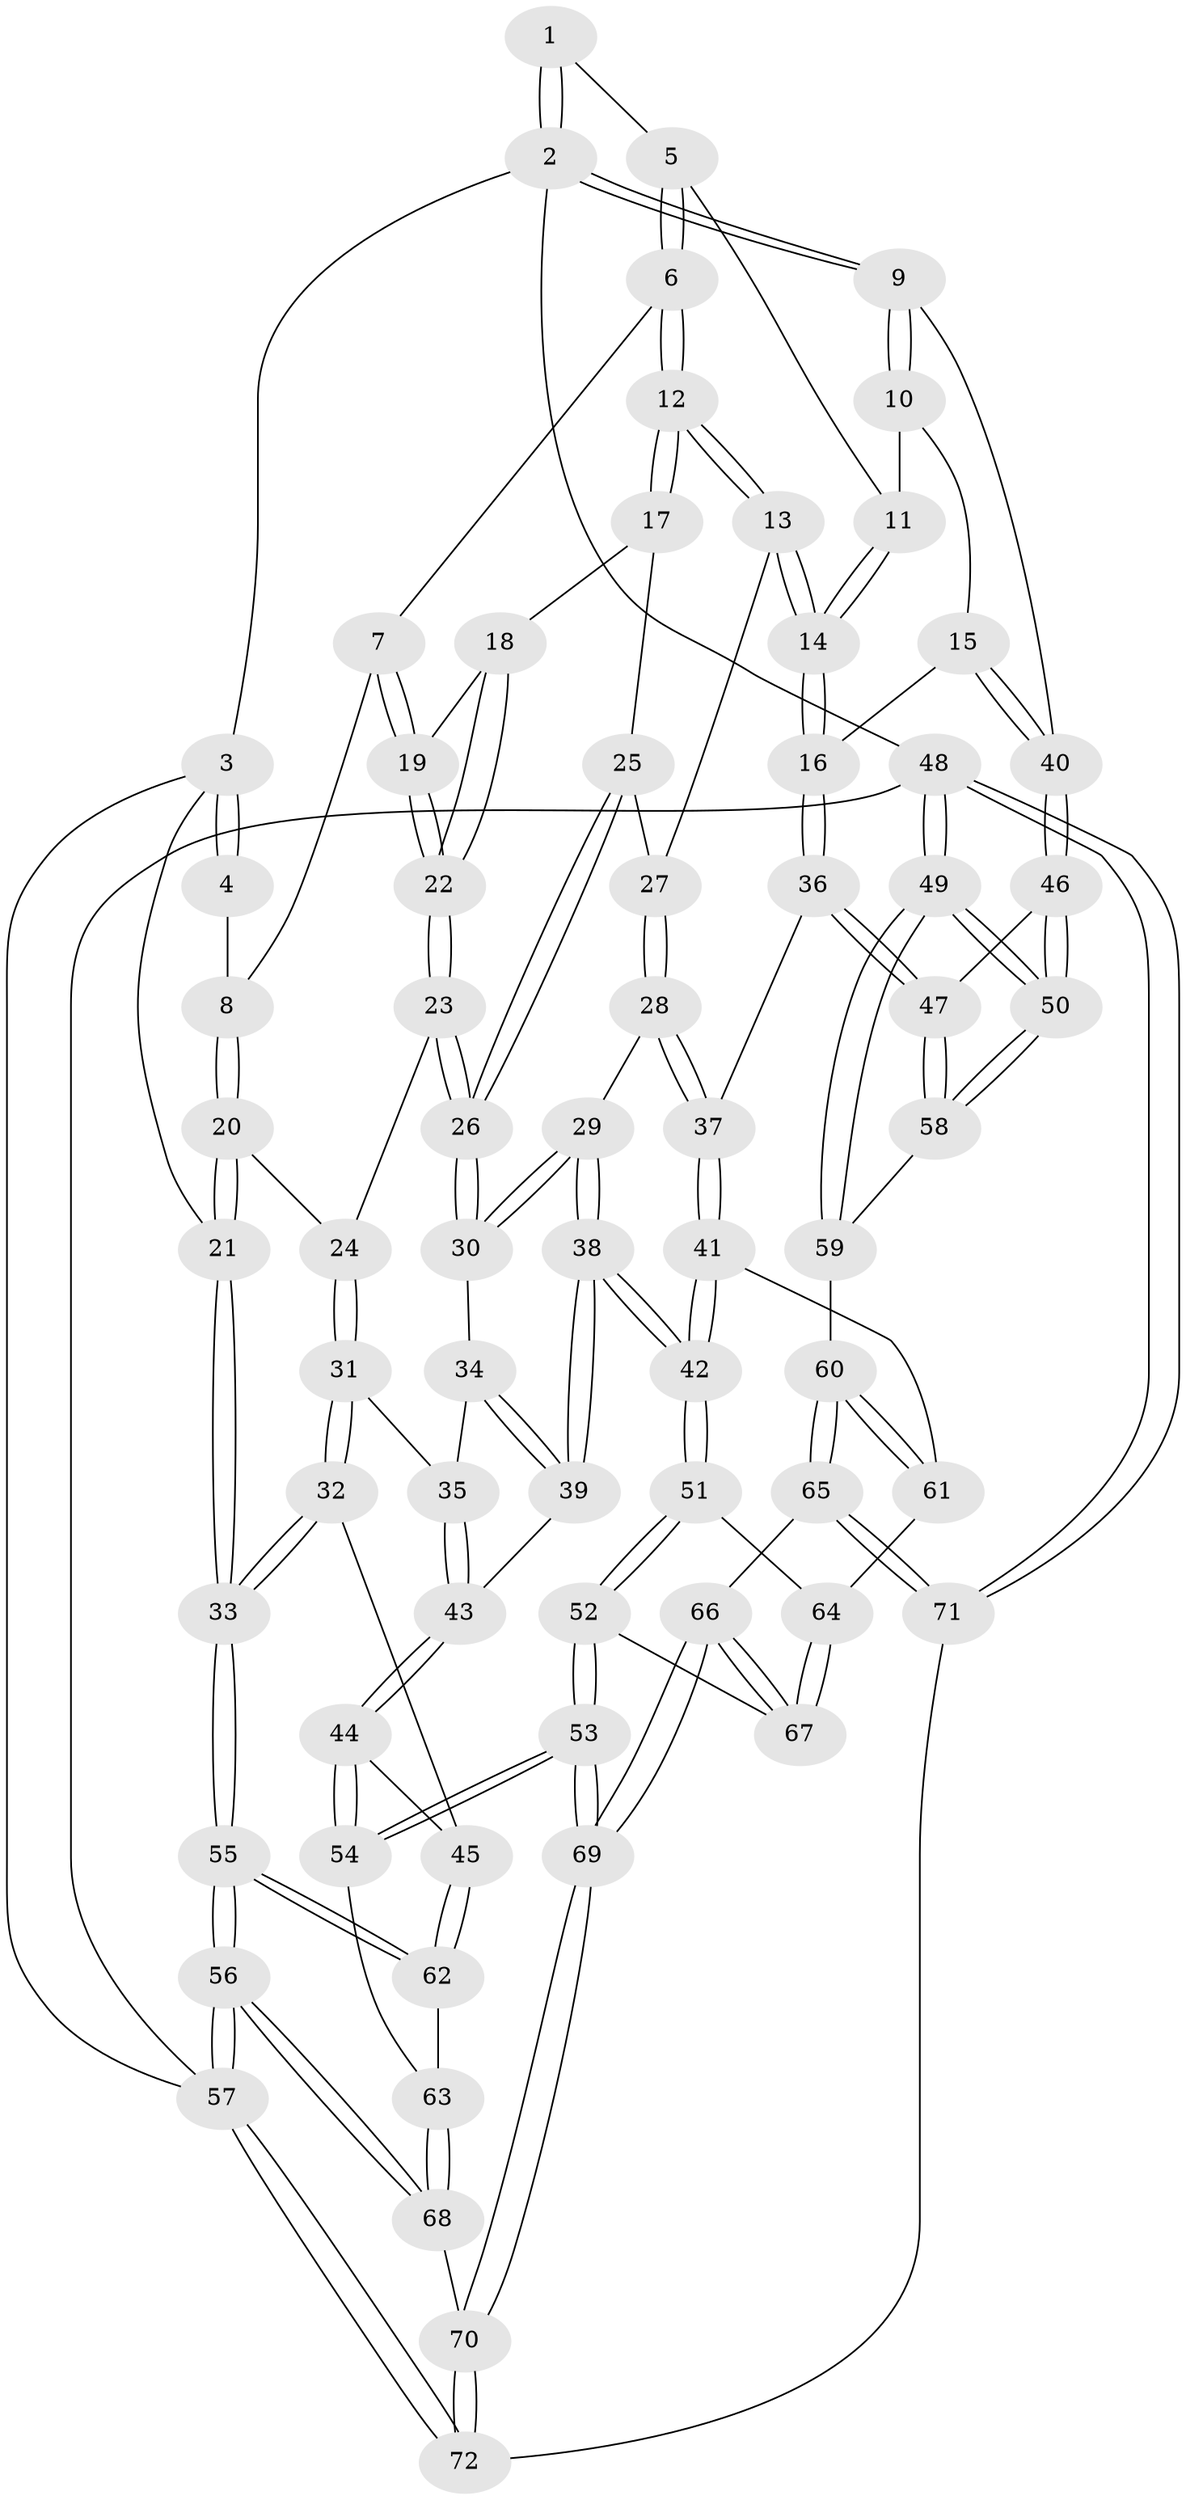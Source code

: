 // Generated by graph-tools (version 1.1) at 2025/01/03/09/25 05:01:39]
// undirected, 72 vertices, 177 edges
graph export_dot {
graph [start="1"]
  node [color=gray90,style=filled];
  1 [pos="+0.7212993738231851+0"];
  2 [pos="+1+0"];
  3 [pos="+0+0"];
  4 [pos="+0.20237298750078792+0"];
  5 [pos="+0.6696435055354307+0"];
  6 [pos="+0.3853385421952336+0.13916714890413995"];
  7 [pos="+0.27013350550333876+0.07586154543147909"];
  8 [pos="+0.25210643263073923+0.06127844332842274"];
  9 [pos="+1+0"];
  10 [pos="+0.8328665593583733+0.1976977227999923"];
  11 [pos="+0.6685652988782878+0.03357312222970007"];
  12 [pos="+0.4902080441618297+0.26552203457511964"];
  13 [pos="+0.5559724316510243+0.3049462472005837"];
  14 [pos="+0.5948483498236167+0.3223487540535531"];
  15 [pos="+0.7619400859067228+0.3525310582707446"];
  16 [pos="+0.6364274673578714+0.39237976885636566"];
  17 [pos="+0.34625939220770907+0.31599639450822464"];
  18 [pos="+0.32434345954233107+0.3086731857215998"];
  19 [pos="+0.2958743912611812+0.2152420086731704"];
  20 [pos="+0.10764798967066994+0.28951201291318046"];
  21 [pos="+0+0.27741517154994927"];
  22 [pos="+0.26521807775681633+0.3303795396664523"];
  23 [pos="+0.21098893500804256+0.3599233192616552"];
  24 [pos="+0.1241048739176332+0.3136149733249698"];
  25 [pos="+0.34386849784127105+0.34658051767570647"];
  26 [pos="+0.251261958040178+0.41347557922832756"];
  27 [pos="+0.3586325176068641+0.3896283418457829"];
  28 [pos="+0.33159616924166213+0.45879872445039865"];
  29 [pos="+0.3059330093873721+0.46329801084316297"];
  30 [pos="+0.2614669733439385+0.43248102520978865"];
  31 [pos="+0.10284398324741731+0.4819662217330914"];
  32 [pos="+0.011638283414916142+0.5576640766554103"];
  33 [pos="+0+0.5360631539283403"];
  34 [pos="+0.2131176481097007+0.47621453182277307"];
  35 [pos="+0.16316170633807156+0.5079315415127009"];
  36 [pos="+0.6251646198323242+0.4485641080170527"];
  37 [pos="+0.5571483432436913+0.5166091066118353"];
  38 [pos="+0.27965156379835726+0.5949516892766679"];
  39 [pos="+0.24242309368458545+0.5893364360088789"];
  40 [pos="+1+0.39582579315272143"];
  41 [pos="+0.5551142747317055+0.521153702130775"];
  42 [pos="+0.3450772484334558+0.6767730528264769"];
  43 [pos="+0.19778828944118856+0.5868131155326378"];
  44 [pos="+0.14230024970087443+0.6267722982116442"];
  45 [pos="+0.08999024976215067+0.6315780485885838"];
  46 [pos="+1+0.5720886660613973"];
  47 [pos="+0.7997597783042698+0.6202850758610665"];
  48 [pos="+1+1"];
  49 [pos="+1+1"];
  50 [pos="+1+0.8603004440330906"];
  51 [pos="+0.3438358027871314+0.6836667156186401"];
  52 [pos="+0.321913996085957+0.7285779781798022"];
  53 [pos="+0.29779100323635516+0.773412714572429"];
  54 [pos="+0.19631599951036965+0.7046100581798501"];
  55 [pos="+0+0.6798031377439769"];
  56 [pos="+0+1"];
  57 [pos="+0+1"];
  58 [pos="+0.7812948118049121+0.730593867407869"];
  59 [pos="+0.7288984169713617+0.8164332425587929"];
  60 [pos="+0.6815627955936033+0.8385896560578213"];
  61 [pos="+0.5758124102131362+0.6861080710011446"];
  62 [pos="+0.07504111067337864+0.7339343037792952"];
  63 [pos="+0.07665605977361607+0.7374778351759128"];
  64 [pos="+0.4931078209551675+0.7539516124030415"];
  65 [pos="+0.6689064681359335+0.8581215374960729"];
  66 [pos="+0.49504297963053456+0.8385534550934431"];
  67 [pos="+0.49187447950231866+0.7976737336814436"];
  68 [pos="+0.07695274361836765+0.7388883421504746"];
  69 [pos="+0.2604425235810922+0.9868860693772089"];
  70 [pos="+0.2374350116375788+1"];
  71 [pos="+0.6228154275613687+1"];
  72 [pos="+0.2210414026336511+1"];
  1 -- 2;
  1 -- 2;
  1 -- 5;
  2 -- 3;
  2 -- 9;
  2 -- 9;
  2 -- 48;
  3 -- 4;
  3 -- 4;
  3 -- 21;
  3 -- 57;
  4 -- 8;
  5 -- 6;
  5 -- 6;
  5 -- 11;
  6 -- 7;
  6 -- 12;
  6 -- 12;
  7 -- 8;
  7 -- 19;
  7 -- 19;
  8 -- 20;
  8 -- 20;
  9 -- 10;
  9 -- 10;
  9 -- 40;
  10 -- 11;
  10 -- 15;
  11 -- 14;
  11 -- 14;
  12 -- 13;
  12 -- 13;
  12 -- 17;
  12 -- 17;
  13 -- 14;
  13 -- 14;
  13 -- 27;
  14 -- 16;
  14 -- 16;
  15 -- 16;
  15 -- 40;
  15 -- 40;
  16 -- 36;
  16 -- 36;
  17 -- 18;
  17 -- 25;
  18 -- 19;
  18 -- 22;
  18 -- 22;
  19 -- 22;
  19 -- 22;
  20 -- 21;
  20 -- 21;
  20 -- 24;
  21 -- 33;
  21 -- 33;
  22 -- 23;
  22 -- 23;
  23 -- 24;
  23 -- 26;
  23 -- 26;
  24 -- 31;
  24 -- 31;
  25 -- 26;
  25 -- 26;
  25 -- 27;
  26 -- 30;
  26 -- 30;
  27 -- 28;
  27 -- 28;
  28 -- 29;
  28 -- 37;
  28 -- 37;
  29 -- 30;
  29 -- 30;
  29 -- 38;
  29 -- 38;
  30 -- 34;
  31 -- 32;
  31 -- 32;
  31 -- 35;
  32 -- 33;
  32 -- 33;
  32 -- 45;
  33 -- 55;
  33 -- 55;
  34 -- 35;
  34 -- 39;
  34 -- 39;
  35 -- 43;
  35 -- 43;
  36 -- 37;
  36 -- 47;
  36 -- 47;
  37 -- 41;
  37 -- 41;
  38 -- 39;
  38 -- 39;
  38 -- 42;
  38 -- 42;
  39 -- 43;
  40 -- 46;
  40 -- 46;
  41 -- 42;
  41 -- 42;
  41 -- 61;
  42 -- 51;
  42 -- 51;
  43 -- 44;
  43 -- 44;
  44 -- 45;
  44 -- 54;
  44 -- 54;
  45 -- 62;
  45 -- 62;
  46 -- 47;
  46 -- 50;
  46 -- 50;
  47 -- 58;
  47 -- 58;
  48 -- 49;
  48 -- 49;
  48 -- 71;
  48 -- 71;
  48 -- 57;
  49 -- 50;
  49 -- 50;
  49 -- 59;
  49 -- 59;
  50 -- 58;
  50 -- 58;
  51 -- 52;
  51 -- 52;
  51 -- 64;
  52 -- 53;
  52 -- 53;
  52 -- 67;
  53 -- 54;
  53 -- 54;
  53 -- 69;
  53 -- 69;
  54 -- 63;
  55 -- 56;
  55 -- 56;
  55 -- 62;
  55 -- 62;
  56 -- 57;
  56 -- 57;
  56 -- 68;
  56 -- 68;
  57 -- 72;
  57 -- 72;
  58 -- 59;
  59 -- 60;
  60 -- 61;
  60 -- 61;
  60 -- 65;
  60 -- 65;
  61 -- 64;
  62 -- 63;
  63 -- 68;
  63 -- 68;
  64 -- 67;
  64 -- 67;
  65 -- 66;
  65 -- 71;
  65 -- 71;
  66 -- 67;
  66 -- 67;
  66 -- 69;
  66 -- 69;
  68 -- 70;
  69 -- 70;
  69 -- 70;
  70 -- 72;
  70 -- 72;
  71 -- 72;
}
